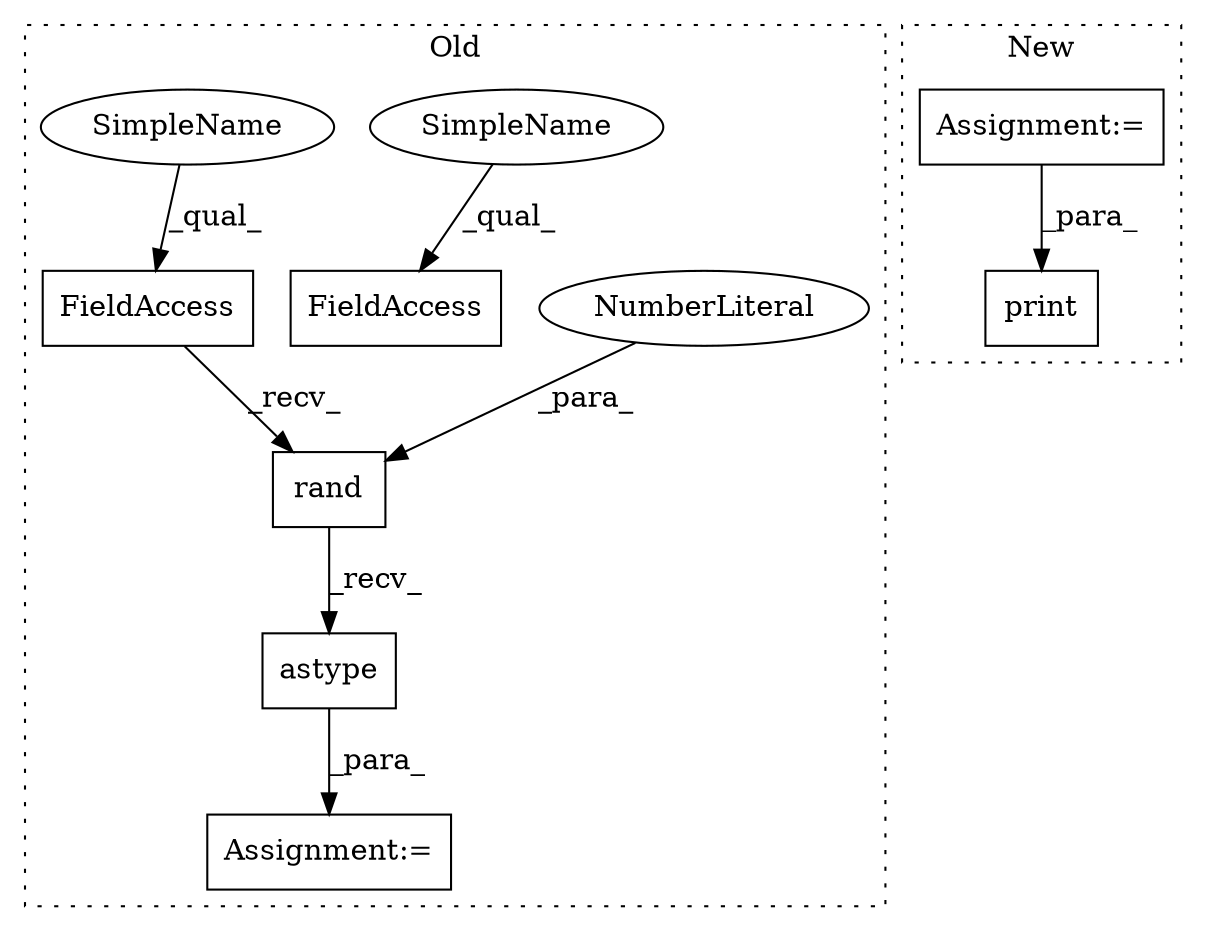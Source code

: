 digraph G {
subgraph cluster0 {
1 [label="rand" a="32" s="929,937" l="5,1" shape="box"];
3 [label="Assignment:=" a="7" s="902" l="1" shape="box"];
5 [label="NumberLiteral" a="34" s="936" l="1" shape="ellipse"];
6 [label="FieldAccess" a="22" s="916" l="12" shape="box"];
7 [label="FieldAccess" a="22" s="961" l="12" shape="box"];
8 [label="astype" a="32" s="939,959" l="7,1" shape="box"];
9 [label="SimpleName" a="42" s="961" l="5" shape="ellipse"];
10 [label="SimpleName" a="42" s="916" l="5" shape="ellipse"];
label = "Old";
style="dotted";
}
subgraph cluster1 {
2 [label="print" a="32" s="1310,1321" l="6,1" shape="box"];
4 [label="Assignment:=" a="7" s="1001" l="1" shape="box"];
label = "New";
style="dotted";
}
1 -> 8 [label="_recv_"];
4 -> 2 [label="_para_"];
5 -> 1 [label="_para_"];
6 -> 1 [label="_recv_"];
8 -> 3 [label="_para_"];
9 -> 7 [label="_qual_"];
10 -> 6 [label="_qual_"];
}